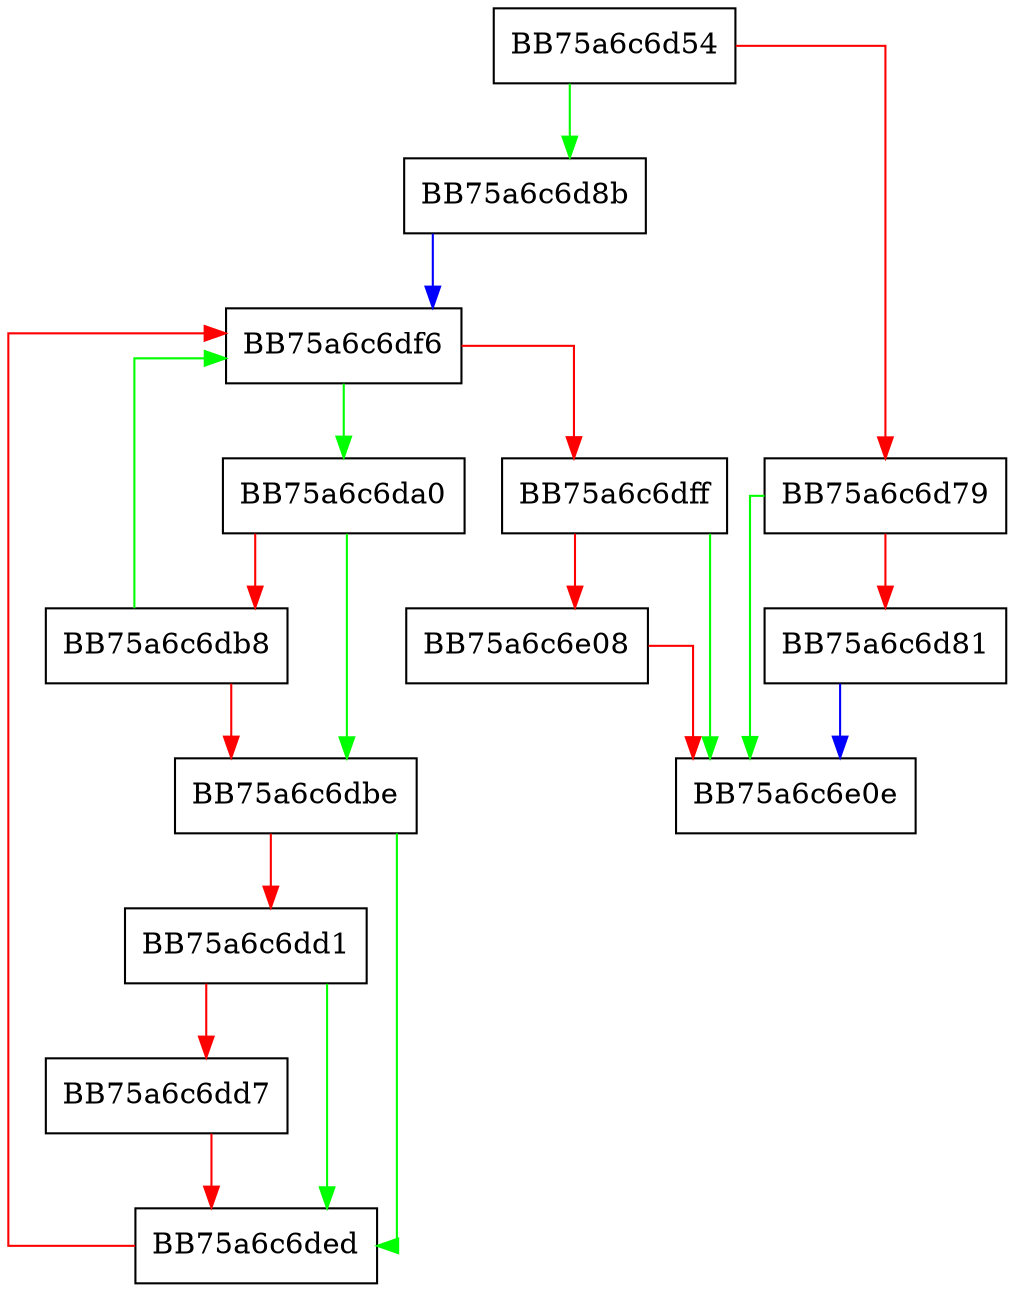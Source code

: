 digraph CleanupModules {
  node [shape="box"];
  graph [splines=ortho];
  BB75a6c6d54 -> BB75a6c6d8b [color="green"];
  BB75a6c6d54 -> BB75a6c6d79 [color="red"];
  BB75a6c6d79 -> BB75a6c6e0e [color="green"];
  BB75a6c6d79 -> BB75a6c6d81 [color="red"];
  BB75a6c6d81 -> BB75a6c6e0e [color="blue"];
  BB75a6c6d8b -> BB75a6c6df6 [color="blue"];
  BB75a6c6da0 -> BB75a6c6dbe [color="green"];
  BB75a6c6da0 -> BB75a6c6db8 [color="red"];
  BB75a6c6db8 -> BB75a6c6df6 [color="green"];
  BB75a6c6db8 -> BB75a6c6dbe [color="red"];
  BB75a6c6dbe -> BB75a6c6ded [color="green"];
  BB75a6c6dbe -> BB75a6c6dd1 [color="red"];
  BB75a6c6dd1 -> BB75a6c6ded [color="green"];
  BB75a6c6dd1 -> BB75a6c6dd7 [color="red"];
  BB75a6c6dd7 -> BB75a6c6ded [color="red"];
  BB75a6c6ded -> BB75a6c6df6 [color="red"];
  BB75a6c6df6 -> BB75a6c6da0 [color="green"];
  BB75a6c6df6 -> BB75a6c6dff [color="red"];
  BB75a6c6dff -> BB75a6c6e0e [color="green"];
  BB75a6c6dff -> BB75a6c6e08 [color="red"];
  BB75a6c6e08 -> BB75a6c6e0e [color="red"];
}